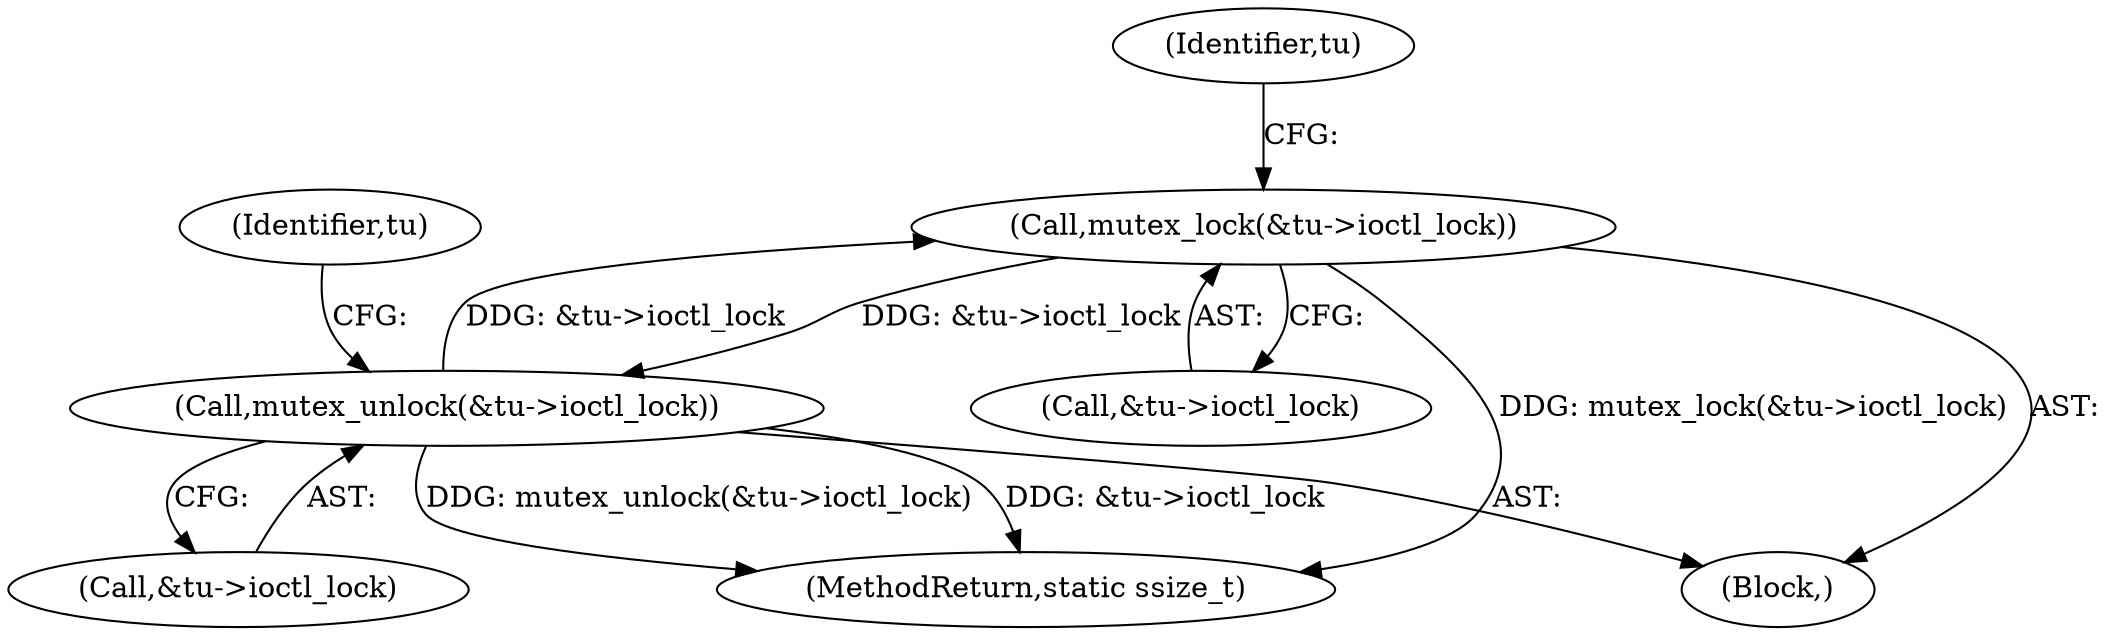 digraph "0_linux_d11662f4f798b50d8c8743f433842c3e40fe3378@API" {
"1000243" [label="(Call,mutex_lock(&tu->ioctl_lock))"];
"1000285" [label="(Call,mutex_unlock(&tu->ioctl_lock))"];
"1000243" [label="(Call,mutex_lock(&tu->ioctl_lock))"];
"1000250" [label="(Identifier,tu)"];
"1000243" [label="(Call,mutex_lock(&tu->ioctl_lock))"];
"1000285" [label="(Call,mutex_unlock(&tu->ioctl_lock))"];
"1000286" [label="(Call,&tu->ioctl_lock)"];
"1000319" [label="(MethodReturn,static ssize_t)"];
"1000293" [label="(Identifier,tu)"];
"1000145" [label="(Block,)"];
"1000244" [label="(Call,&tu->ioctl_lock)"];
"1000243" -> "1000145"  [label="AST: "];
"1000243" -> "1000244"  [label="CFG: "];
"1000244" -> "1000243"  [label="AST: "];
"1000250" -> "1000243"  [label="CFG: "];
"1000243" -> "1000319"  [label="DDG: mutex_lock(&tu->ioctl_lock)"];
"1000285" -> "1000243"  [label="DDG: &tu->ioctl_lock"];
"1000243" -> "1000285"  [label="DDG: &tu->ioctl_lock"];
"1000285" -> "1000145"  [label="AST: "];
"1000285" -> "1000286"  [label="CFG: "];
"1000286" -> "1000285"  [label="AST: "];
"1000293" -> "1000285"  [label="CFG: "];
"1000285" -> "1000319"  [label="DDG: &tu->ioctl_lock"];
"1000285" -> "1000319"  [label="DDG: mutex_unlock(&tu->ioctl_lock)"];
}
